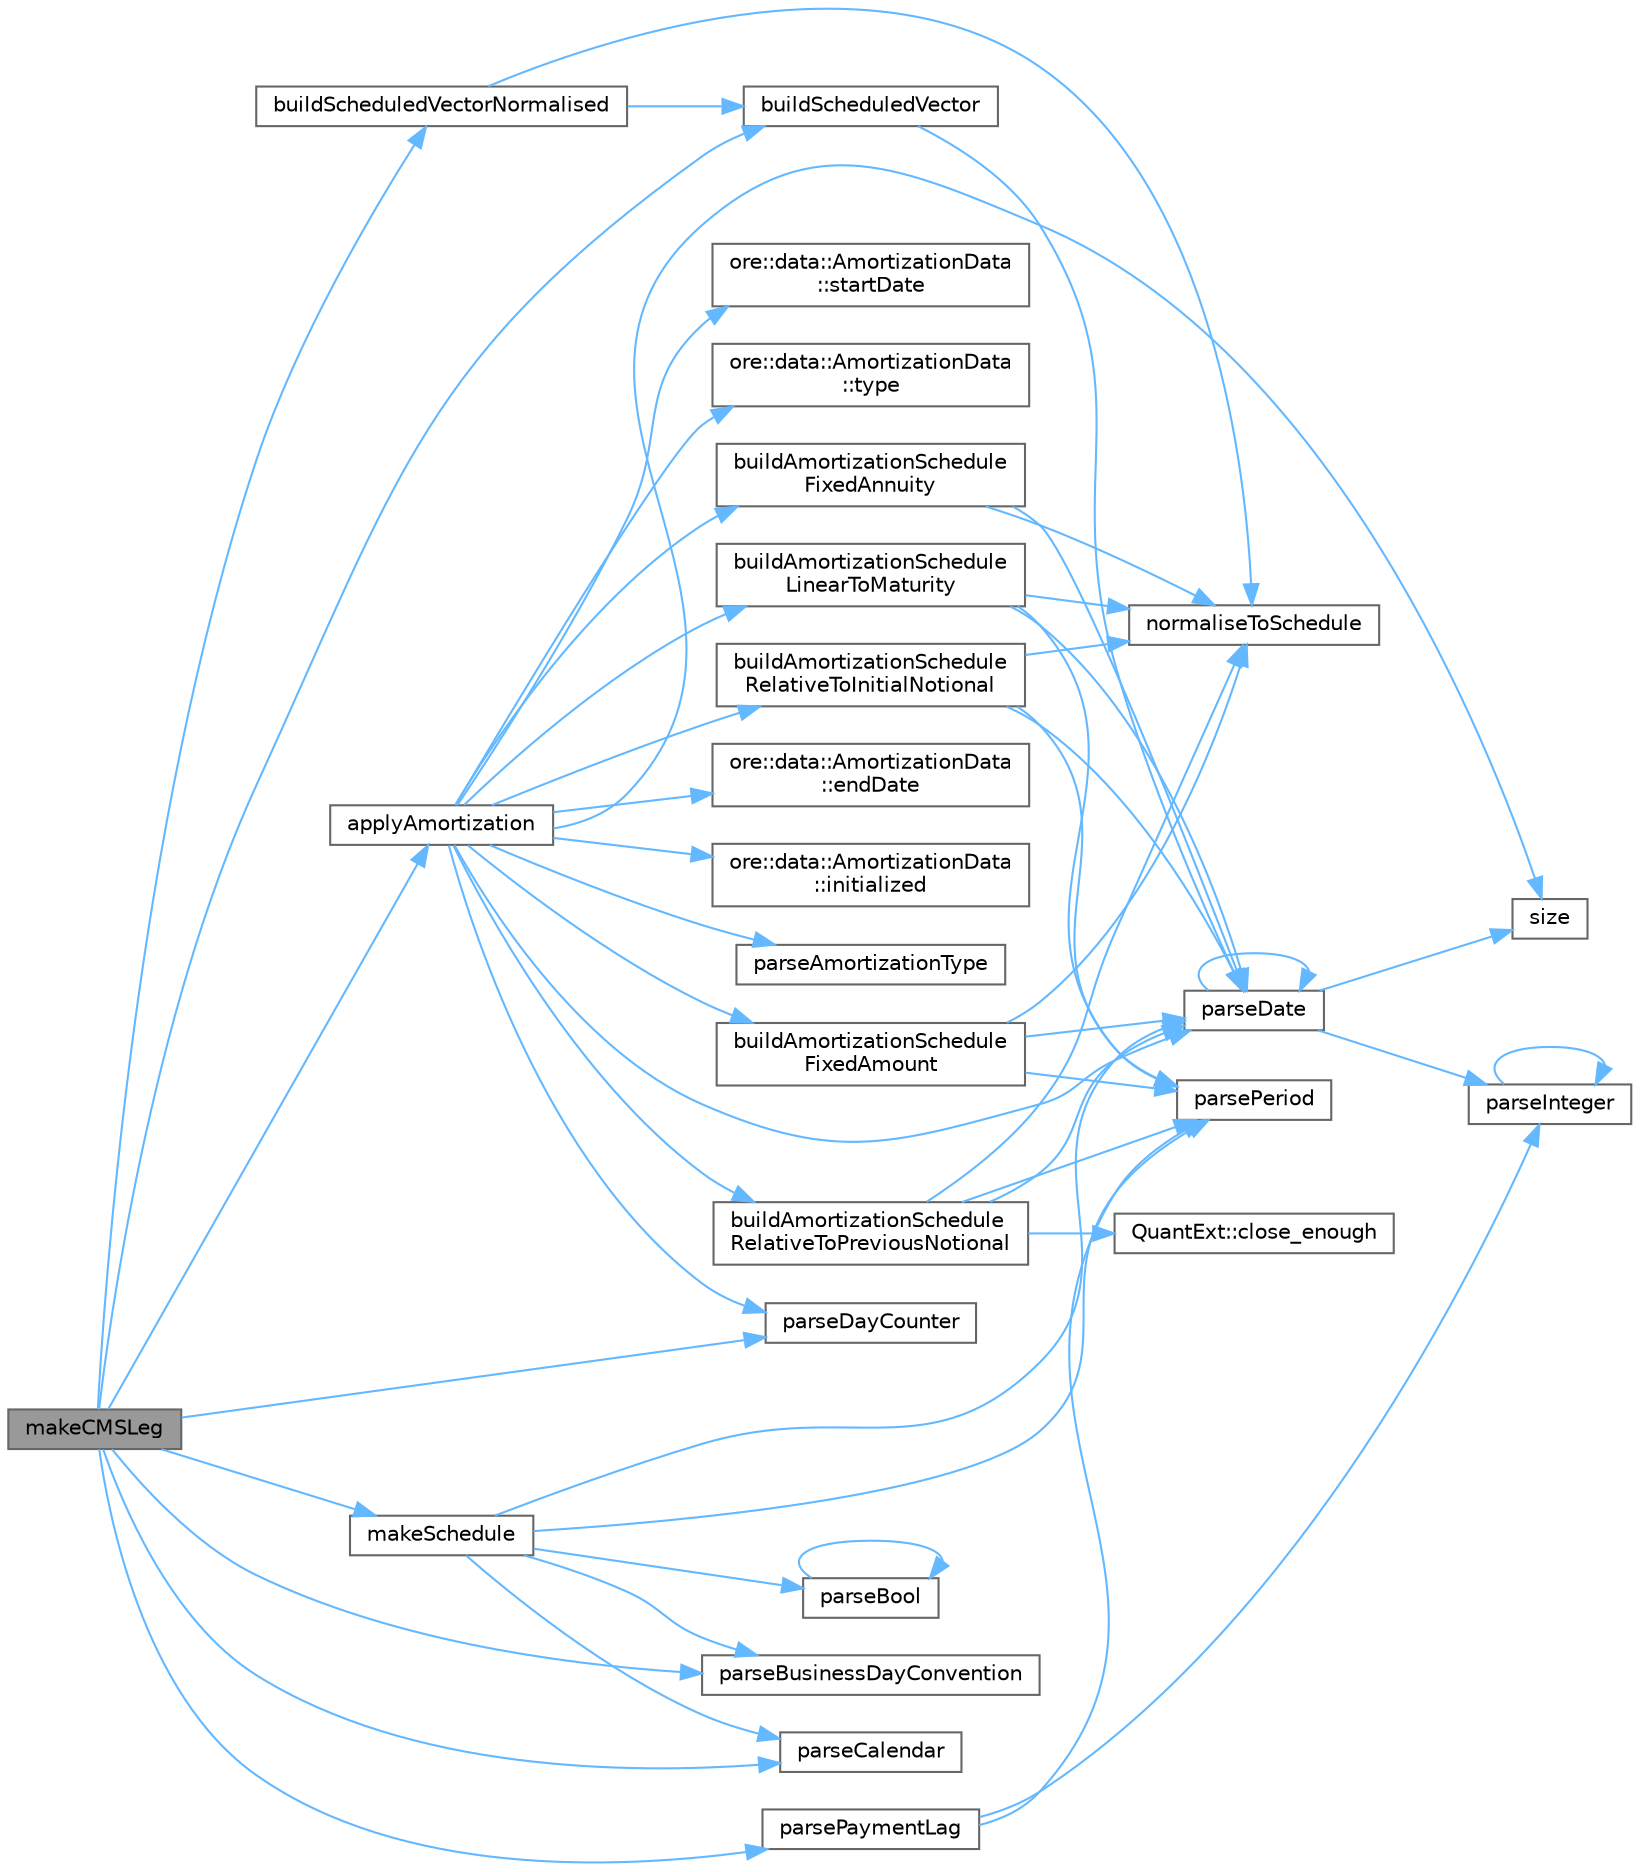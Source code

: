 digraph "makeCMSLeg"
{
 // INTERACTIVE_SVG=YES
 // LATEX_PDF_SIZE
  bgcolor="transparent";
  edge [fontname=Helvetica,fontsize=10,labelfontname=Helvetica,labelfontsize=10];
  node [fontname=Helvetica,fontsize=10,shape=box,height=0.2,width=0.4];
  rankdir="LR";
  Node1 [label="makeCMSLeg",height=0.2,width=0.4,color="gray40", fillcolor="grey60", style="filled", fontcolor="black",tooltip=" "];
  Node1 -> Node2 [color="steelblue1",style="solid"];
  Node2 [label="applyAmortization",height=0.2,width=0.4,color="grey40", fillcolor="white", style="filled",URL="$namespaceore_1_1data.html#a51a0ccd1027fb275bb214f1baaaa2986",tooltip=" "];
  Node2 -> Node3 [color="steelblue1",style="solid"];
  Node3 [label="buildAmortizationSchedule\lFixedAmount",height=0.2,width=0.4,color="grey40", fillcolor="white", style="filled",URL="$namespaceore_1_1data.html#a3f75d0993cfbe5fbe70dc1fc44f62e25",tooltip=" "];
  Node3 -> Node4 [color="steelblue1",style="solid"];
  Node4 [label="normaliseToSchedule",height=0.2,width=0.4,color="grey40", fillcolor="white", style="filled",URL="$namespaceore_1_1data.html#a05260d9174de60219e7cd128e76819f0",tooltip=" "];
  Node3 -> Node5 [color="steelblue1",style="solid"];
  Node5 [label="parseDate",height=0.2,width=0.4,color="grey40", fillcolor="white", style="filled",URL="$group__utilities.html#ga59b5fdda574d90facae95dec2d13040d",tooltip="Convert std::string to QuantLib::Date."];
  Node5 -> Node5 [color="steelblue1",style="solid"];
  Node5 -> Node6 [color="steelblue1",style="solid"];
  Node6 [label="parseInteger",height=0.2,width=0.4,color="grey40", fillcolor="white", style="filled",URL="$group__utilities.html#gaecd67eda4fb5f4859bb8f6d383547721",tooltip="Convert text to QuantLib::Integer."];
  Node6 -> Node6 [color="steelblue1",style="solid"];
  Node5 -> Node7 [color="steelblue1",style="solid"];
  Node7 [label="size",height=0.2,width=0.4,color="grey40", fillcolor="white", style="filled",URL="$namespaceore_1_1data.html#a777e216dee6069b548bb87da7152699e",tooltip=" "];
  Node3 -> Node8 [color="steelblue1",style="solid"];
  Node8 [label="parsePeriod",height=0.2,width=0.4,color="grey40", fillcolor="white", style="filled",URL="$group__utilities.html#ga8e0623e2cb01e250e9cfec4619256208",tooltip="Convert text to QuantLib::Period."];
  Node2 -> Node9 [color="steelblue1",style="solid"];
  Node9 [label="buildAmortizationSchedule\lFixedAnnuity",height=0.2,width=0.4,color="grey40", fillcolor="white", style="filled",URL="$namespaceore_1_1data.html#a780fd2c0c5fc502dfb7c5d888ed4d691",tooltip=" "];
  Node9 -> Node4 [color="steelblue1",style="solid"];
  Node9 -> Node5 [color="steelblue1",style="solid"];
  Node2 -> Node10 [color="steelblue1",style="solid"];
  Node10 [label="buildAmortizationSchedule\lLinearToMaturity",height=0.2,width=0.4,color="grey40", fillcolor="white", style="filled",URL="$namespaceore_1_1data.html#a28ae531d5d86c7011eabb39109863f8b",tooltip=" "];
  Node10 -> Node4 [color="steelblue1",style="solid"];
  Node10 -> Node5 [color="steelblue1",style="solid"];
  Node10 -> Node8 [color="steelblue1",style="solid"];
  Node2 -> Node11 [color="steelblue1",style="solid"];
  Node11 [label="buildAmortizationSchedule\lRelativeToInitialNotional",height=0.2,width=0.4,color="grey40", fillcolor="white", style="filled",URL="$namespaceore_1_1data.html#a4263844bbd362ebdc0149606a5bfc5b2",tooltip=" "];
  Node11 -> Node4 [color="steelblue1",style="solid"];
  Node11 -> Node5 [color="steelblue1",style="solid"];
  Node11 -> Node8 [color="steelblue1",style="solid"];
  Node2 -> Node12 [color="steelblue1",style="solid"];
  Node12 [label="buildAmortizationSchedule\lRelativeToPreviousNotional",height=0.2,width=0.4,color="grey40", fillcolor="white", style="filled",URL="$namespaceore_1_1data.html#a59edcdbd4edbdf0262bfa5d3f89829f9",tooltip=" "];
  Node12 -> Node13 [color="steelblue1",style="solid"];
  Node13 [label="QuantExt::close_enough",height=0.2,width=0.4,color="grey40", fillcolor="white", style="filled",URL="C:/dev/ORE/documentation/QuantExt/doc/quantext.tag$namespace_quant_ext.html#a1cab4fb6a720eff245acb9f3a7a9e7c5",tooltip=" "];
  Node12 -> Node4 [color="steelblue1",style="solid"];
  Node12 -> Node5 [color="steelblue1",style="solid"];
  Node12 -> Node8 [color="steelblue1",style="solid"];
  Node2 -> Node14 [color="steelblue1",style="solid"];
  Node14 [label="ore::data::AmortizationData\l::endDate",height=0.2,width=0.4,color="grey40", fillcolor="white", style="filled",URL="$classore_1_1data_1_1_amortization_data.html#a3504166537d77838012952fcee44e7f1",tooltip="Amortization end date."];
  Node2 -> Node15 [color="steelblue1",style="solid"];
  Node15 [label="ore::data::AmortizationData\l::initialized",height=0.2,width=0.4,color="grey40", fillcolor="white", style="filled",URL="$classore_1_1data_1_1_amortization_data.html#afe87a180d00c685893090166d7a8dd46",tooltip=" "];
  Node2 -> Node16 [color="steelblue1",style="solid"];
  Node16 [label="parseAmortizationType",height=0.2,width=0.4,color="grey40", fillcolor="white", style="filled",URL="$namespaceore_1_1data.html#abcf3f5cbf5b994ef81834c6dbbe9996d",tooltip=" "];
  Node2 -> Node5 [color="steelblue1",style="solid"];
  Node2 -> Node17 [color="steelblue1",style="solid"];
  Node17 [label="parseDayCounter",height=0.2,width=0.4,color="grey40", fillcolor="white", style="filled",URL="$group__utilities.html#gaefb008d0de256c79140545d9c7549093",tooltip="Convert text to QuantLib::DayCounter."];
  Node2 -> Node7 [color="steelblue1",style="solid"];
  Node2 -> Node18 [color="steelblue1",style="solid"];
  Node18 [label="ore::data::AmortizationData\l::startDate",height=0.2,width=0.4,color="grey40", fillcolor="white", style="filled",URL="$classore_1_1data_1_1_amortization_data.html#a3c1b5eca22a456480c69c81ac5c84c70",tooltip="Amortization start date."];
  Node2 -> Node19 [color="steelblue1",style="solid"];
  Node19 [label="ore::data::AmortizationData\l::type",height=0.2,width=0.4,color="grey40", fillcolor="white", style="filled",URL="$classore_1_1data_1_1_amortization_data.html#a8c38b99dde33571036565897e2534a53",tooltip="FixedAmount, RelativeToInitialNotional, RelativeToPreviousNotional, Annuity."];
  Node1 -> Node20 [color="steelblue1",style="solid"];
  Node20 [label="buildScheduledVector",height=0.2,width=0.4,color="grey40", fillcolor="white", style="filled",URL="$namespaceore_1_1data.html#a9206da3667d412d6992de0f3909beef2",tooltip=" "];
  Node20 -> Node5 [color="steelblue1",style="solid"];
  Node1 -> Node21 [color="steelblue1",style="solid"];
  Node21 [label="buildScheduledVectorNormalised",height=0.2,width=0.4,color="grey40", fillcolor="white", style="filled",URL="$namespaceore_1_1data.html#a0ac332ac8261c00686a95df64cf16560",tooltip=" "];
  Node21 -> Node20 [color="steelblue1",style="solid"];
  Node21 -> Node4 [color="steelblue1",style="solid"];
  Node1 -> Node22 [color="steelblue1",style="solid"];
  Node22 [label="makeSchedule",height=0.2,width=0.4,color="grey40", fillcolor="white", style="filled",URL="$namespaceore_1_1data.html#af158e922cf963a59228878344ca5858d",tooltip=" "];
  Node22 -> Node23 [color="steelblue1",style="solid"];
  Node23 [label="parseBool",height=0.2,width=0.4,color="grey40", fillcolor="white", style="filled",URL="$group__utilities.html#ga94621f11193864fa1338296232dc5be9",tooltip="Convert text to bool."];
  Node23 -> Node23 [color="steelblue1",style="solid"];
  Node22 -> Node24 [color="steelblue1",style="solid"];
  Node24 [label="parseBusinessDayConvention",height=0.2,width=0.4,color="grey40", fillcolor="white", style="filled",URL="$group__utilities.html#ga86adcf55f91e340ff40783964666e732",tooltip="Convert text to QuantLib::BusinessDayConvention."];
  Node22 -> Node25 [color="steelblue1",style="solid"];
  Node25 [label="parseCalendar",height=0.2,width=0.4,color="grey40", fillcolor="white", style="filled",URL="$group__utilities.html#ga0f72d6fcccae10a674bdcd5095200f14",tooltip="Convert text to QuantLib::Calendar."];
  Node22 -> Node5 [color="steelblue1",style="solid"];
  Node22 -> Node8 [color="steelblue1",style="solid"];
  Node1 -> Node24 [color="steelblue1",style="solid"];
  Node1 -> Node25 [color="steelblue1",style="solid"];
  Node1 -> Node17 [color="steelblue1",style="solid"];
  Node1 -> Node26 [color="steelblue1",style="solid"];
  Node26 [label="parsePaymentLag",height=0.2,width=0.4,color="grey40", fillcolor="white", style="filled",URL="$group__utilities.html#gaaccd32117e7bb7cbec793de579976cc8",tooltip="Convert text to PaymentLag."];
  Node26 -> Node6 [color="steelblue1",style="solid"];
  Node26 -> Node8 [color="steelblue1",style="solid"];
}
